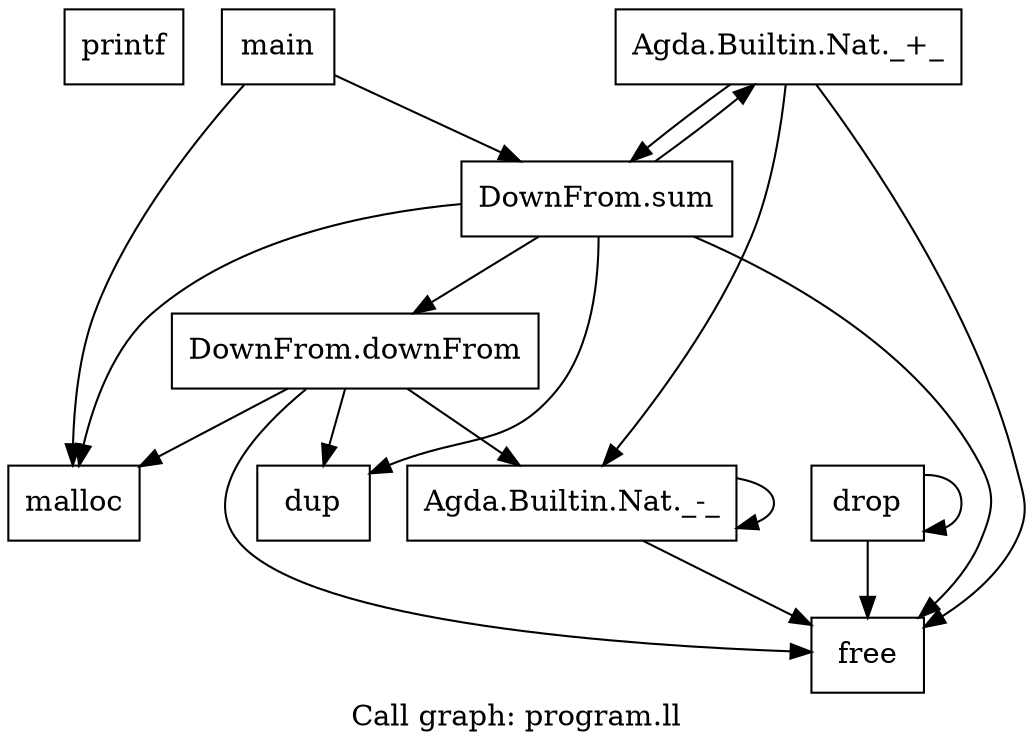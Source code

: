 digraph "Call graph: program.ll" {
	label="Call graph: program.ll";

	Node0x12b3f40 [shape=record,label="{printf}"];
	Node0x12a4470 [shape=record,label="{malloc}"];
	Node0x129f1e0 [shape=record,label="{free}"];
	Node0x129f6c0 [shape=record,label="{DownFrom.downFrom}"];
	Node0x129f6c0 -> Node0x129f740;
	Node0x129f6c0 -> Node0x129f1e0;
	Node0x129f6c0 -> Node0x12a4470;
	Node0x129f6c0 -> Node0x129dd80;
	Node0x129aba0 [shape=record,label="{DownFrom.sum}"];
	Node0x129aba0 -> Node0x129f6c0;
	Node0x129aba0 -> Node0x129f1e0;
	Node0x129aba0 -> Node0x12b6130;
	Node0x129aba0 -> Node0x129dd80;
	Node0x129aba0 -> Node0x12a4470;
	Node0x12b61b0 [shape=record,label="{main}"];
	Node0x12b61b0 -> Node0x12a4470;
	Node0x12b61b0 -> Node0x129aba0;
	Node0x12b6130 [shape=record,label="{Agda.Builtin.Nat._+_}"];
	Node0x12b6130 -> Node0x129aba0;
	Node0x12b6130 -> Node0x129f1e0;
	Node0x12b6130 -> Node0x129f740;
	Node0x129f740 [shape=record,label="{Agda.Builtin.Nat._-_}"];
	Node0x129f740 -> Node0x129f740;
	Node0x129f740 -> Node0x129f1e0;
	Node0x12b62e0 [shape=record,label="{drop}"];
	Node0x12b62e0 -> Node0x129f1e0;
	Node0x12b62e0 -> Node0x12b62e0;
	Node0x129dd80 [shape=record,label="{dup}"];
}
